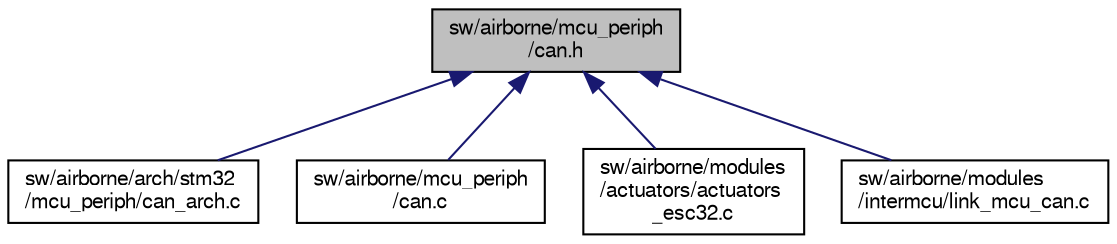 digraph "sw/airborne/mcu_periph/can.h"
{
  edge [fontname="FreeSans",fontsize="10",labelfontname="FreeSans",labelfontsize="10"];
  node [fontname="FreeSans",fontsize="10",shape=record];
  Node1 [label="sw/airborne/mcu_periph\l/can.h",height=0.2,width=0.4,color="black", fillcolor="grey75", style="filled", fontcolor="black"];
  Node1 -> Node2 [dir="back",color="midnightblue",fontsize="10",style="solid",fontname="FreeSans"];
  Node2 [label="sw/airborne/arch/stm32\l/mcu_periph/can_arch.c",height=0.2,width=0.4,color="black", fillcolor="white", style="filled",URL="$can__arch_8c.html",tooltip="Handling of CAN hardware for STM32. "];
  Node1 -> Node3 [dir="back",color="midnightblue",fontsize="10",style="solid",fontname="FreeSans"];
  Node3 [label="sw/airborne/mcu_periph\l/can.c",height=0.2,width=0.4,color="black", fillcolor="white", style="filled",URL="$can_8c.html"];
  Node1 -> Node4 [dir="back",color="midnightblue",fontsize="10",style="solid",fontname="FreeSans"];
  Node4 [label="sw/airborne/modules\l/actuators/actuators\l_esc32.c",height=0.2,width=0.4,color="black", fillcolor="white", style="filled",URL="$actuators__esc32_8c.html",tooltip="Actuators driver for AutoQuad ESC32 motor controllers. "];
  Node1 -> Node5 [dir="back",color="midnightblue",fontsize="10",style="solid",fontname="FreeSans"];
  Node5 [label="sw/airborne/modules\l/intermcu/link_mcu_can.c",height=0.2,width=0.4,color="black", fillcolor="white", style="filled",URL="$link__mcu__can_8c.html"];
}
